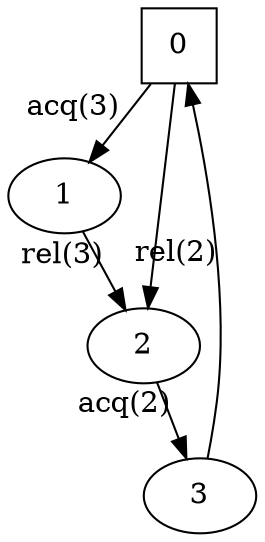 digraph auto_4{
0[shape=square];
1;
2;
3;
0 -> 1[xlabel="acq(3)"];
0 -> 2;
2 -> 3[xlabel="acq(2)"];
3 -> 0[xlabel="rel(2)"];
1 -> 2[xlabel="rel(3)"];
}
